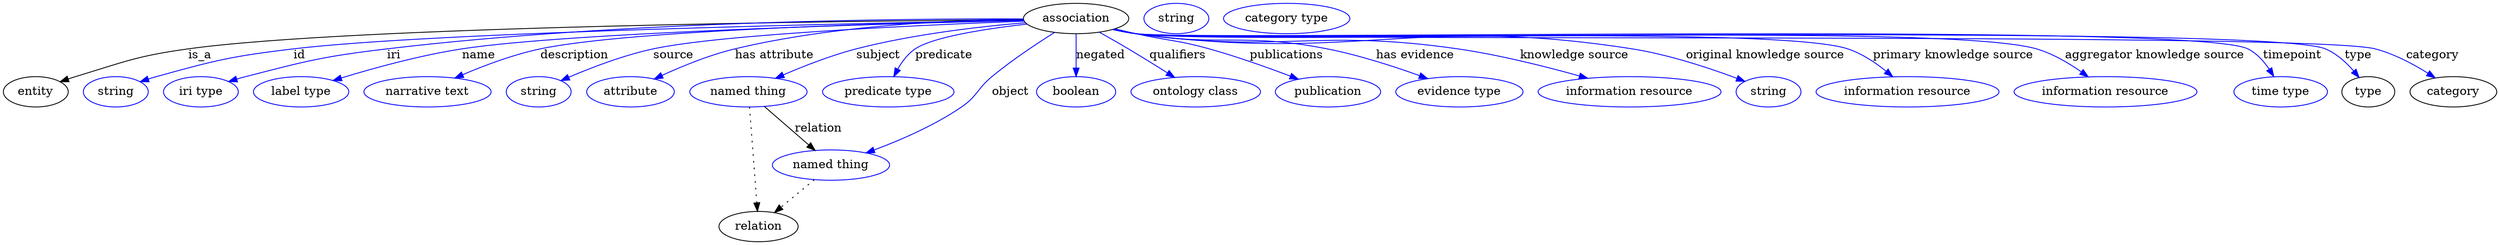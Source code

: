 digraph {
	graph [bb="0,0,2957.7,283"];
	node [label="\N"];
	association	[height=0.5,
		label=association,
		pos="1272.3,265",
		width=1.7332];
	entity	[height=0.5,
		pos="38.347,178",
		width=1.0652];
	association -> entity	[label=is_a,
		lp="233.35,221.5",
		pos="e,67.388,189.8 1209.9,263.64 1013.8,262.25 412.4,255.86 219.35,229 159.02,220.61 144.68,213.52 86.347,196 83.256,195.07 80.071,194.06 \
76.882,193.01"];
	id	[color=blue,
		height=0.5,
		label=string,
		pos="133.35,178",
		width=1.0652];
	association -> id	[color=blue,
		label=id,
		lp="351.35,221.5",
		pos="e,162.33,190 1210.2,262.97 1030.4,259.78 512.64,249.08 344.35,229 270.95,220.25 252.58,215.72 181.35,196 178.24,195.14 175.04,194.18 \
171.84,193.16",
		style=solid];
	iri	[color=blue,
		height=0.5,
		label="iri type",
		pos="234.35,178",
		width=1.2277];
	association -> iri	[color=blue,
		label=iri,
		lp="463.35,221.5",
		pos="e,267.25,190.21 1209.8,264.53 1072.7,265 735.36,262.31 455.35,229 379.79,220.01 361.03,214.99 287.35,196 283.97,195.13 280.49,194.17 \
277.01,193.16",
		style=solid];
	name	[color=blue,
		height=0.5,
		label="label type",
		pos="353.35,178",
		width=1.5707];
	association -> name	[color=blue,
		label=name,
		lp="564.35,221.5",
		pos="e,391.27,191.43 1210.2,262.67 1058.5,259.17 671.92,248.55 544.35,229 494.74,221.4 439.4,206.14 401.11,194.46",
		style=solid];
	description	[color=blue,
		height=0.5,
		label="narrative text",
		pos="503.35,178",
		width=2.0943];
	association -> description	[color=blue,
		label=description,
		lp="676.85,221.5",
		pos="e,535.58,194.3 1210.2,262.98 1072.3,260.33 744.63,251.77 636.35,229 604.77,222.36 570.75,209.45 545.01,198.42",
		style=solid];
	source	[color=blue,
		height=0.5,
		label=string,
		pos="635.35,178",
		width=1.0652];
	association -> source	[color=blue,
		label=source,
		lp="794.35,221.5",
		pos="e,661.57,191.27 1210.6,261.89 1095.6,257.6 852.66,246.73 770.35,229 735.53,221.5 697.64,206.86 670.89,195.35",
		style=solid];
	"has attribute"	[color=blue,
		height=0.5,
		label=attribute,
		pos="743.35,178",
		width=1.4443];
	association -> "has attribute"	[color=blue,
		label="has attribute",
		lp="914.35,221.5",
		pos="e,771.61,193.22 1209.7,264.3 1129.3,263.4 986.09,257.4 867.35,229 837.25,221.8 804.88,208.54 780.76,197.49",
		style=solid];
	subject	[color=blue,
		height=0.5,
		label="named thing",
		pos="883.35,178",
		width=1.9318];
	association -> subject	[color=blue,
		label=subject,
		lp="1037.3,221.5",
		pos="e,915.52,194.05 1212.2,260.04 1158.8,255.55 1079,246.47 1011.3,229 981.68,221.33 949.56,208.77 924.91,198.16",
		style=solid];
	predicate	[color=blue,
		height=0.5,
		label="predicate type",
		pos="1049.3,178",
		width=2.1665];
	association -> predicate	[color=blue,
		label=predicate,
		lp="1115.3,221.5",
		pos="e,1055.9,196.02 1213.9,258.44 1166,252.94 1102.6,243.28 1081.3,229 1072.6,223.12 1065.7,213.94 1060.6,205.04",
		style=solid];
	object	[color=blue,
		height=0.5,
		label="named thing",
		pos="981.35,91",
		width=1.9318];
	association -> object	[color=blue,
		label=object,
		lp="1194.3,178",
		pos="e,1023,105.47 1246.8,248.48 1226,235.44 1196.3,215.81 1172.3,196 1154.9,181.57 1155,172.77 1136.3,160 1104.2,138.07 1063.9,120.64 \
1032.4,108.92",
		style=solid];
	negated	[color=blue,
		height=0.5,
		label=boolean,
		pos="1272.3,178",
		width=1.2999];
	association -> negated	[color=blue,
		label=negated,
		lp="1301.3,221.5",
		pos="e,1272.3,196.18 1272.3,246.8 1272.3,235.16 1272.3,219.55 1272.3,206.24",
		style=solid];
	qualifiers	[color=blue,
		height=0.5,
		label="ontology class",
		pos="1413.3,178",
		width=2.1304];
	association -> qualifiers	[color=blue,
		label=qualifiers,
		lp="1392.8,221.5",
		pos="e,1388.6,195.09 1300,248.79 1310.8,242.75 1323.2,235.66 1334.3,229 1349.4,219.98 1365.9,209.64 1379.9,200.72",
		style=solid];
	publications	[color=blue,
		height=0.5,
		label=publication,
		pos="1570.3,178",
		width=1.7332];
	association -> publications	[color=blue,
		label=publications,
		lp="1521.3,221.5",
		pos="e,1535.4,192.99 1318.8,252.85 1327.3,250.86 1336.1,248.84 1344.3,247 1382.5,238.51 1392.8,239.59 1430.3,229 1462.8,219.87 1498.5,\
207.05 1525.8,196.69",
		style=solid];
	"has evidence"	[color=blue,
		height=0.5,
		label="evidence type",
		pos="1726.3,178",
		width=2.0943];
	association -> "has evidence"	[color=blue,
		label="has evidence",
		lp="1673.8,221.5",
		pos="e,1688.6,193.71 1317.1,252.33 1326.1,250.3 1335.5,248.4 1344.3,247 1443.5,231.43 1470.9,248.35 1569.3,229 1607,221.61 1648.2,208.26 \
1679,197.21",
		style=solid];
	"knowledge source"	[color=blue,
		height=0.5,
		label="information resource",
		pos="1928.3,178",
		width=3.015];
	association -> "knowledge source"	[color=blue,
		label="knowledge source",
		lp="1862.8,221.5",
		pos="e,1878.6,194.06 1316.7,252.19 1325.8,250.14 1335.3,248.27 1344.3,247 1511.8,223.47 1557,253.24 1724.3,229 1773.7,221.85 1828.5,208.08 \
1868.9,196.79",
		style=solid];
	"original knowledge source"	[color=blue,
		height=0.5,
		label=string,
		pos="2093.3,178",
		width=1.0652];
	association -> "original knowledge source"	[color=blue,
		label="original knowledge source",
		lp="2089.3,221.5",
		pos="e,2065.3,190.4 1316.3,252.15 1325.5,250.08 1335.2,248.21 1344.3,247 1603.1,212.84 1673.5,269.31 1931.3,229 1975.1,222.16 2023.4,\
206.09 2055.7,194.01",
		style=solid];
	"primary knowledge source"	[color=blue,
		height=0.5,
		label="information resource",
		pos="2258.3,178",
		width=3.015];
	association -> "primary knowledge source"	[color=blue,
		label="primary knowledge source",
		lp="2312.3,221.5",
		pos="e,2240.7,195.94 1316.2,252.09 1325.5,250.02 1335.2,248.17 1344.3,247 1437.3,235.17 2098.3,258.24 2187.3,229 2204,223.52 2220.2,212.67 \
2232.9,202.48",
		style=solid];
	"aggregator knowledge source"	[color=blue,
		height=0.5,
		label="information resource",
		pos="2493.3,178",
		width=3.015];
	association -> "aggregator knowledge source"	[color=blue,
		label="aggregator knowledge source",
		lp="2551.8,221.5",
		pos="e,2472.9,195.74 1316.2,252.06 1325.5,249.99 1335.2,248.15 1344.3,247 1462,232.29 2297.5,262.02 2411.3,229 2430.5,223.45 2449.6,212.18 \
2464.6,201.74",
		style=solid];
	timepoint	[color=blue,
		height=0.5,
		label="time type",
		pos="2701.3,178",
		width=1.5346];
	association -> timepoint	[color=blue,
		label=timepoint,
		lp="2715.3,221.5",
		pos="e,2693.1,196.27 1316.2,252.03 1325.5,249.97 1335.2,248.13 1344.3,247 1417,238.03 2596.8,261.58 2662.3,229 2672.8,223.8 2681.3,214.33 \
2687.6,205.01",
		style=solid];
	type	[height=0.5,
		pos="2805.3,178",
		width=0.86659];
	association -> type	[color=blue,
		label=type,
		lp="2793.3,221.5",
		pos="e,2794.4,194.91 1316.2,252.03 1325.5,249.97 1335.2,248.13 1344.3,247 1422.1,237.44 2682,259.08 2754.3,229 2767.5,223.51 2779.2,212.84 \
2788,202.76",
		style=solid];
	category	[height=0.5,
		pos="2906.3,178",
		width=1.4263];
	association -> category	[color=blue,
		label=category,
		lp="2881.8,221.5",
		pos="e,2884.7,194.57 1316.2,252.02 1325.5,249.96 1335.2,248.13 1344.3,247 1425.4,237.06 2734.3,249.41 2813.3,229 2835.7,223.22 2858.6,\
211.01 2876.1,200.11",
		style=solid];
	subject -> object	[label=relation,
		lp="966.35,134.5",
		pos="e,962.51,108.34 902.24,160.61 917.16,147.68 938.14,129.47 954.75,115.07"];
	relation	[height=0.5,
		pos="895.35,18",
		width=1.2999];
	subject -> relation	[pos="e,894.04,36.188 884.65,159.79 886.73,132.48 890.79,78.994 893.27,46.38",
		style=dotted];
	object -> relation	[pos="e,914.3,34.647 961.4,73.533 949.76,63.922 934.92,51.669 922.25,41.213",
		style=dotted];
	association_type	[color=blue,
		height=0.5,
		label=string,
		pos="1391.3,265",
		width=1.0652];
	association_category	[color=blue,
		height=0.5,
		label="category type",
		pos="1522.3,265",
		width=2.0762];
}
